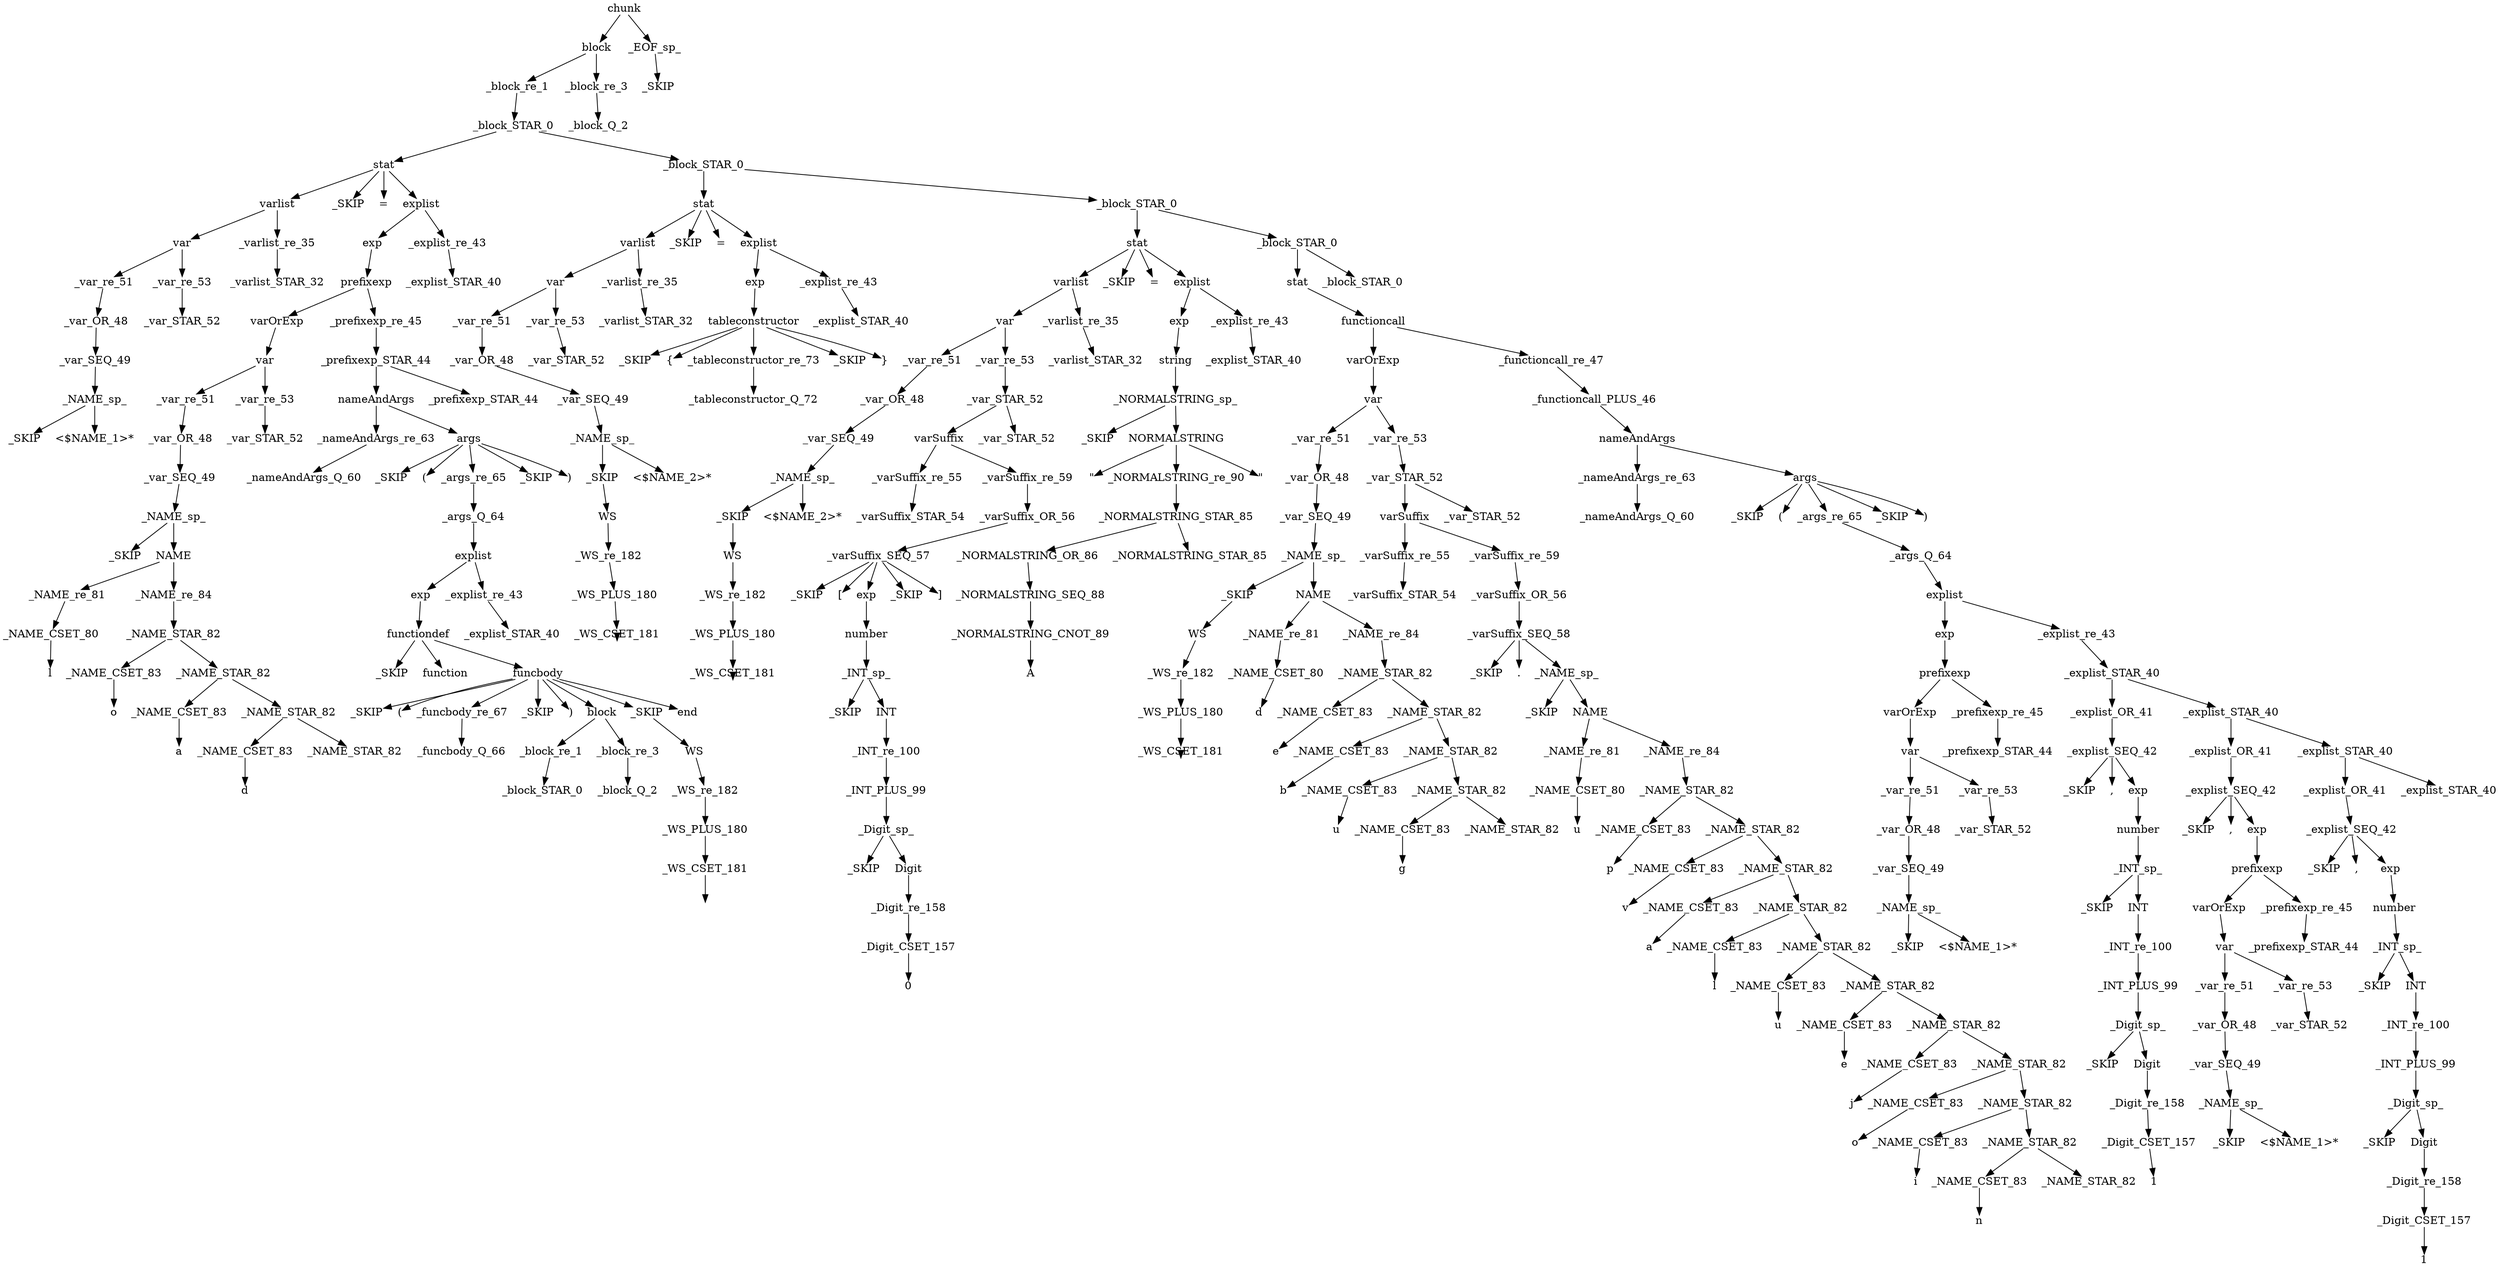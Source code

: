// Derivation Tree
digraph {
	node [shape=plain]
	0 [label=<chunk>]
	0 -> 1
	1 [label=<block>]
	1 -> 2
	2 [label=<_block_re_1>]
	2 -> 3
	3 [label=<_block_STAR_0>]
	3 -> 4
	4 [label=<stat>]
	4 -> 5
	5 [label=<varlist>]
	5 -> 6
	6 [label=<var>]
	6 -> 7
	7 [label=<_var_re_51>]
	7 -> 8
	8 [label=<_var_OR_48>]
	8 -> 9
	9 [label=<_var_SEQ_49>]
	9 -> 10
	10 [label=<_NAME_sp_>]
	10 -> 11
	11 [label=<_SKIP>]
	10 -> 12
	12 [label="<$NAME_1>*"]
	6 -> 13
	13 [label=<_var_re_53>]
	13 -> 14
	14 [label=<_var_STAR_52>]
	5 -> 15
	15 [label=<_varlist_re_35>]
	15 -> 16
	16 [label=<_varlist_STAR_32>]
	4 -> 17
	17 [label=<_SKIP>]
	4 -> 18
	18 [label="="]
	4 -> 19
	19 [label=<explist>]
	19 -> 20
	20 [label=<exp>]
	20 -> 21
	21 [label=<prefixexp>]
	21 -> 22
	22 [label=<varOrExp>]
	22 -> 23
	23 [label=<var>]
	23 -> 24
	24 [label=<_var_re_51>]
	24 -> 25
	25 [label=<_var_OR_48>]
	25 -> 26
	26 [label=<_var_SEQ_49>]
	26 -> 27
	27 [label=<_NAME_sp_>]
	27 -> 28
	28 [label=<_SKIP>]
	27 -> 29
	29 [label=<NAME>]
	29 -> 30
	30 [label=<_NAME_re_81>]
	30 -> 31
	31 [label=<_NAME_CSET_80>]
	31 -> 32
	32 [label=l]
	29 -> 33
	33 [label=<_NAME_re_84>]
	33 -> 34
	34 [label=<_NAME_STAR_82>]
	34 -> 35
	35 [label=<_NAME_CSET_83>]
	35 -> 36
	36 [label=o]
	34 -> 37
	37 [label=<_NAME_STAR_82>]
	37 -> 38
	38 [label=<_NAME_CSET_83>]
	38 -> 39
	39 [label=a]
	37 -> 40
	40 [label=<_NAME_STAR_82>]
	40 -> 41
	41 [label=<_NAME_CSET_83>]
	41 -> 42
	42 [label=d]
	40 -> 43
	43 [label=<_NAME_STAR_82>]
	23 -> 44
	44 [label=<_var_re_53>]
	44 -> 45
	45 [label=<_var_STAR_52>]
	21 -> 46
	46 [label=<_prefixexp_re_45>]
	46 -> 47
	47 [label=<_prefixexp_STAR_44>]
	47 -> 48
	48 [label=<nameAndArgs>]
	48 -> 49
	49 [label=<_nameAndArgs_re_63>]
	49 -> 50
	50 [label=<_nameAndArgs_Q_60>]
	48 -> 51
	51 [label=<args>]
	51 -> 52
	52 [label=<_SKIP>]
	51 -> 53
	53 [label="("]
	51 -> 54
	54 [label=<_args_re_65>]
	54 -> 55
	55 [label=<_args_Q_64>]
	55 -> 56
	56 [label=<explist>]
	56 -> 57
	57 [label=<exp>]
	57 -> 58
	58 [label=<functiondef>]
	58 -> 59
	59 [label=<_SKIP>]
	58 -> 60
	60 [label=function]
	58 -> 61
	61 [label=<funcbody>]
	61 -> 62
	62 [label=<_SKIP>]
	61 -> 63
	63 [label="("]
	61 -> 64
	64 [label=<_funcbody_re_67>]
	64 -> 65
	65 [label=<_funcbody_Q_66>]
	61 -> 66
	66 [label=<_SKIP>]
	61 -> 67
	67 [label=")"]
	61 -> 68
	68 [label=<block>]
	68 -> 69
	69 [label=<_block_re_1>]
	69 -> 70
	70 [label=<_block_STAR_0>]
	68 -> 71
	71 [label=<_block_re_3>]
	71 -> 72
	72 [label=<_block_Q_2>]
	61 -> 73
	73 [label=<_SKIP>]
	73 -> 74
	74 [label=<WS>]
	74 -> 75
	75 [label=<_WS_re_182>]
	75 -> 76
	76 [label=<_WS_PLUS_180>]
	76 -> 77
	77 [label=<_WS_CSET_181>]
	77 -> 78
	78 [label=" "]
	61 -> 79
	79 [label=end]
	56 -> 80
	80 [label=<_explist_re_43>]
	80 -> 81
	81 [label=<_explist_STAR_40>]
	51 -> 82
	82 [label=<_SKIP>]
	51 -> 83
	83 [label=")"]
	47 -> 84
	84 [label=<_prefixexp_STAR_44>]
	19 -> 85
	85 [label=<_explist_re_43>]
	85 -> 86
	86 [label=<_explist_STAR_40>]
	3 -> 87
	87 [label=<_block_STAR_0>]
	87 -> 88
	88 [label=<stat>]
	88 -> 89
	89 [label=<varlist>]
	89 -> 90
	90 [label=<var>]
	90 -> 91
	91 [label=<_var_re_51>]
	91 -> 92
	92 [label=<_var_OR_48>]
	92 -> 93
	93 [label=<_var_SEQ_49>]
	93 -> 94
	94 [label=<_NAME_sp_>]
	94 -> 95
	95 [label=<_SKIP>]
	95 -> 96
	96 [label=<WS>]
	96 -> 97
	97 [label=<_WS_re_182>]
	97 -> 98
	98 [label=<_WS_PLUS_180>]
	98 -> 99
	99 [label=<_WS_CSET_181>]
	99 -> 100
	100 [label="
"]
	94 -> 101
	101 [label="<$NAME_2>*"]
	90 -> 102
	102 [label=<_var_re_53>]
	102 -> 103
	103 [label=<_var_STAR_52>]
	89 -> 104
	104 [label=<_varlist_re_35>]
	104 -> 105
	105 [label=<_varlist_STAR_32>]
	88 -> 106
	106 [label=<_SKIP>]
	88 -> 107
	107 [label="="]
	88 -> 108
	108 [label=<explist>]
	108 -> 109
	109 [label=<exp>]
	109 -> 110
	110 [label=<tableconstructor>]
	110 -> 111
	111 [label=<_SKIP>]
	110 -> 112
	112 [label="{"]
	110 -> 113
	113 [label=<_tableconstructor_re_73>]
	113 -> 114
	114 [label=<_tableconstructor_Q_72>]
	110 -> 115
	115 [label=<_SKIP>]
	110 -> 116
	116 [label="}"]
	108 -> 117
	117 [label=<_explist_re_43>]
	117 -> 118
	118 [label=<_explist_STAR_40>]
	87 -> 119
	119 [label=<_block_STAR_0>]
	119 -> 120
	120 [label=<stat>]
	120 -> 121
	121 [label=<varlist>]
	121 -> 122
	122 [label=<var>]
	122 -> 123
	123 [label=<_var_re_51>]
	123 -> 124
	124 [label=<_var_OR_48>]
	124 -> 125
	125 [label=<_var_SEQ_49>]
	125 -> 126
	126 [label=<_NAME_sp_>]
	126 -> 127
	127 [label=<_SKIP>]
	127 -> 128
	128 [label=<WS>]
	128 -> 129
	129 [label=<_WS_re_182>]
	129 -> 130
	130 [label=<_WS_PLUS_180>]
	130 -> 131
	131 [label=<_WS_CSET_181>]
	131 -> 132
	132 [label="
"]
	126 -> 133
	133 [label="<$NAME_2>*"]
	122 -> 134
	134 [label=<_var_re_53>]
	134 -> 135
	135 [label=<_var_STAR_52>]
	135 -> 136
	136 [label=<varSuffix>]
	136 -> 137
	137 [label=<_varSuffix_re_55>]
	137 -> 138
	138 [label=<_varSuffix_STAR_54>]
	136 -> 139
	139 [label=<_varSuffix_re_59>]
	139 -> 140
	140 [label=<_varSuffix_OR_56>]
	140 -> 141
	141 [label=<_varSuffix_SEQ_57>]
	141 -> 142
	142 [label=<_SKIP>]
	141 -> 143
	143 [label="["]
	141 -> 144
	144 [label=<exp>]
	144 -> 145
	145 [label=<number>]
	145 -> 146
	146 [label=<_INT_sp_>]
	146 -> 147
	147 [label=<_SKIP>]
	146 -> 148
	148 [label=<INT>]
	148 -> 149
	149 [label=<_INT_re_100>]
	149 -> 150
	150 [label=<_INT_PLUS_99>]
	150 -> 151
	151 [label=<_Digit_sp_>]
	151 -> 152
	152 [label=<_SKIP>]
	151 -> 153
	153 [label=<Digit>]
	153 -> 154
	154 [label=<_Digit_re_158>]
	154 -> 155
	155 [label=<_Digit_CSET_157>]
	155 -> 156
	156 [label=0]
	141 -> 157
	157 [label=<_SKIP>]
	141 -> 158
	158 [label="]"]
	135 -> 159
	159 [label=<_var_STAR_52>]
	121 -> 160
	160 [label=<_varlist_re_35>]
	160 -> 161
	161 [label=<_varlist_STAR_32>]
	120 -> 162
	162 [label=<_SKIP>]
	120 -> 163
	163 [label="="]
	120 -> 164
	164 [label=<explist>]
	164 -> 165
	165 [label=<exp>]
	165 -> 166
	166 [label=<string>]
	166 -> 167
	167 [label=<_NORMALSTRING_sp_>]
	167 -> 168
	168 [label=<_SKIP>]
	167 -> 169
	169 [label=<NORMALSTRING>]
	169 -> 170
	170 [label="\""]
	169 -> 171
	171 [label=<_NORMALSTRING_re_90>]
	171 -> 172
	172 [label=<_NORMALSTRING_STAR_85>]
	172 -> 173
	173 [label=<_NORMALSTRING_OR_86>]
	173 -> 174
	174 [label=<_NORMALSTRING_SEQ_88>]
	174 -> 175
	175 [label=<_NORMALSTRING_CNOT_89>]
	175 -> 176
	176 [label=A]
	172 -> 177
	177 [label=<_NORMALSTRING_STAR_85>]
	169 -> 178
	178 [label="\""]
	164 -> 179
	179 [label=<_explist_re_43>]
	179 -> 180
	180 [label=<_explist_STAR_40>]
	119 -> 181
	181 [label=<_block_STAR_0>]
	181 -> 182
	182 [label=<stat>]
	182 -> 183
	183 [label=<functioncall>]
	183 -> 184
	184 [label=<varOrExp>]
	184 -> 185
	185 [label=<var>]
	185 -> 186
	186 [label=<_var_re_51>]
	186 -> 187
	187 [label=<_var_OR_48>]
	187 -> 188
	188 [label=<_var_SEQ_49>]
	188 -> 189
	189 [label=<_NAME_sp_>]
	189 -> 190
	190 [label=<_SKIP>]
	190 -> 191
	191 [label=<WS>]
	191 -> 192
	192 [label=<_WS_re_182>]
	192 -> 193
	193 [label=<_WS_PLUS_180>]
	193 -> 194
	194 [label=<_WS_CSET_181>]
	194 -> 195
	195 [label="
"]
	189 -> 196
	196 [label=<NAME>]
	196 -> 197
	197 [label=<_NAME_re_81>]
	197 -> 198
	198 [label=<_NAME_CSET_80>]
	198 -> 199
	199 [label=d]
	196 -> 200
	200 [label=<_NAME_re_84>]
	200 -> 201
	201 [label=<_NAME_STAR_82>]
	201 -> 202
	202 [label=<_NAME_CSET_83>]
	202 -> 203
	203 [label=e]
	201 -> 204
	204 [label=<_NAME_STAR_82>]
	204 -> 205
	205 [label=<_NAME_CSET_83>]
	205 -> 206
	206 [label=b]
	204 -> 207
	207 [label=<_NAME_STAR_82>]
	207 -> 208
	208 [label=<_NAME_CSET_83>]
	208 -> 209
	209 [label=u]
	207 -> 210
	210 [label=<_NAME_STAR_82>]
	210 -> 211
	211 [label=<_NAME_CSET_83>]
	211 -> 212
	212 [label=g]
	210 -> 213
	213 [label=<_NAME_STAR_82>]
	185 -> 214
	214 [label=<_var_re_53>]
	214 -> 215
	215 [label=<_var_STAR_52>]
	215 -> 216
	216 [label=<varSuffix>]
	216 -> 217
	217 [label=<_varSuffix_re_55>]
	217 -> 218
	218 [label=<_varSuffix_STAR_54>]
	216 -> 219
	219 [label=<_varSuffix_re_59>]
	219 -> 220
	220 [label=<_varSuffix_OR_56>]
	220 -> 221
	221 [label=<_varSuffix_SEQ_58>]
	221 -> 222
	222 [label=<_SKIP>]
	221 -> 223
	223 [label="."]
	221 -> 224
	224 [label=<_NAME_sp_>]
	224 -> 225
	225 [label=<_SKIP>]
	224 -> 226
	226 [label=<NAME>]
	226 -> 227
	227 [label=<_NAME_re_81>]
	227 -> 228
	228 [label=<_NAME_CSET_80>]
	228 -> 229
	229 [label=u]
	226 -> 230
	230 [label=<_NAME_re_84>]
	230 -> 231
	231 [label=<_NAME_STAR_82>]
	231 -> 232
	232 [label=<_NAME_CSET_83>]
	232 -> 233
	233 [label=p]
	231 -> 234
	234 [label=<_NAME_STAR_82>]
	234 -> 235
	235 [label=<_NAME_CSET_83>]
	235 -> 236
	236 [label=v]
	234 -> 237
	237 [label=<_NAME_STAR_82>]
	237 -> 238
	238 [label=<_NAME_CSET_83>]
	238 -> 239
	239 [label=a]
	237 -> 240
	240 [label=<_NAME_STAR_82>]
	240 -> 241
	241 [label=<_NAME_CSET_83>]
	241 -> 242
	242 [label=l]
	240 -> 243
	243 [label=<_NAME_STAR_82>]
	243 -> 244
	244 [label=<_NAME_CSET_83>]
	244 -> 245
	245 [label=u]
	243 -> 246
	246 [label=<_NAME_STAR_82>]
	246 -> 247
	247 [label=<_NAME_CSET_83>]
	247 -> 248
	248 [label=e]
	246 -> 249
	249 [label=<_NAME_STAR_82>]
	249 -> 250
	250 [label=<_NAME_CSET_83>]
	250 -> 251
	251 [label=j]
	249 -> 252
	252 [label=<_NAME_STAR_82>]
	252 -> 253
	253 [label=<_NAME_CSET_83>]
	253 -> 254
	254 [label=o]
	252 -> 255
	255 [label=<_NAME_STAR_82>]
	255 -> 256
	256 [label=<_NAME_CSET_83>]
	256 -> 257
	257 [label=i]
	255 -> 258
	258 [label=<_NAME_STAR_82>]
	258 -> 259
	259 [label=<_NAME_CSET_83>]
	259 -> 260
	260 [label=n]
	258 -> 261
	261 [label=<_NAME_STAR_82>]
	215 -> 262
	262 [label=<_var_STAR_52>]
	183 -> 263
	263 [label=<_functioncall_re_47>]
	263 -> 264
	264 [label=<_functioncall_PLUS_46>]
	264 -> 265
	265 [label=<nameAndArgs>]
	265 -> 266
	266 [label=<_nameAndArgs_re_63>]
	266 -> 267
	267 [label=<_nameAndArgs_Q_60>]
	265 -> 268
	268 [label=<args>]
	268 -> 269
	269 [label=<_SKIP>]
	268 -> 270
	270 [label="("]
	268 -> 271
	271 [label=<_args_re_65>]
	271 -> 272
	272 [label=<_args_Q_64>]
	272 -> 273
	273 [label=<explist>]
	273 -> 274
	274 [label=<exp>]
	274 -> 275
	275 [label=<prefixexp>]
	275 -> 276
	276 [label=<varOrExp>]
	276 -> 277
	277 [label=<var>]
	277 -> 278
	278 [label=<_var_re_51>]
	278 -> 279
	279 [label=<_var_OR_48>]
	279 -> 280
	280 [label=<_var_SEQ_49>]
	280 -> 281
	281 [label=<_NAME_sp_>]
	281 -> 282
	282 [label=<_SKIP>]
	281 -> 283
	283 [label="<$NAME_1>*"]
	277 -> 284
	284 [label=<_var_re_53>]
	284 -> 285
	285 [label=<_var_STAR_52>]
	275 -> 286
	286 [label=<_prefixexp_re_45>]
	286 -> 287
	287 [label=<_prefixexp_STAR_44>]
	273 -> 288
	288 [label=<_explist_re_43>]
	288 -> 289
	289 [label=<_explist_STAR_40>]
	289 -> 290
	290 [label=<_explist_OR_41>]
	290 -> 291
	291 [label=<_explist_SEQ_42>]
	291 -> 292
	292 [label=<_SKIP>]
	291 -> 293
	293 [label=","]
	291 -> 294
	294 [label=<exp>]
	294 -> 295
	295 [label=<number>]
	295 -> 296
	296 [label=<_INT_sp_>]
	296 -> 297
	297 [label=<_SKIP>]
	296 -> 298
	298 [label=<INT>]
	298 -> 299
	299 [label=<_INT_re_100>]
	299 -> 300
	300 [label=<_INT_PLUS_99>]
	300 -> 301
	301 [label=<_Digit_sp_>]
	301 -> 302
	302 [label=<_SKIP>]
	301 -> 303
	303 [label=<Digit>]
	303 -> 304
	304 [label=<_Digit_re_158>]
	304 -> 305
	305 [label=<_Digit_CSET_157>]
	305 -> 306
	306 [label=1]
	289 -> 307
	307 [label=<_explist_STAR_40>]
	307 -> 308
	308 [label=<_explist_OR_41>]
	308 -> 309
	309 [label=<_explist_SEQ_42>]
	309 -> 310
	310 [label=<_SKIP>]
	309 -> 311
	311 [label=","]
	309 -> 312
	312 [label=<exp>]
	312 -> 313
	313 [label=<prefixexp>]
	313 -> 314
	314 [label=<varOrExp>]
	314 -> 315
	315 [label=<var>]
	315 -> 316
	316 [label=<_var_re_51>]
	316 -> 317
	317 [label=<_var_OR_48>]
	317 -> 318
	318 [label=<_var_SEQ_49>]
	318 -> 319
	319 [label=<_NAME_sp_>]
	319 -> 320
	320 [label=<_SKIP>]
	319 -> 321
	321 [label="<$NAME_1>*"]
	315 -> 322
	322 [label=<_var_re_53>]
	322 -> 323
	323 [label=<_var_STAR_52>]
	313 -> 324
	324 [label=<_prefixexp_re_45>]
	324 -> 325
	325 [label=<_prefixexp_STAR_44>]
	307 -> 326
	326 [label=<_explist_STAR_40>]
	326 -> 327
	327 [label=<_explist_OR_41>]
	327 -> 328
	328 [label=<_explist_SEQ_42>]
	328 -> 329
	329 [label=<_SKIP>]
	328 -> 330
	330 [label=","]
	328 -> 331
	331 [label=<exp>]
	331 -> 332
	332 [label=<number>]
	332 -> 333
	333 [label=<_INT_sp_>]
	333 -> 334
	334 [label=<_SKIP>]
	333 -> 335
	335 [label=<INT>]
	335 -> 336
	336 [label=<_INT_re_100>]
	336 -> 337
	337 [label=<_INT_PLUS_99>]
	337 -> 338
	338 [label=<_Digit_sp_>]
	338 -> 339
	339 [label=<_SKIP>]
	338 -> 340
	340 [label=<Digit>]
	340 -> 341
	341 [label=<_Digit_re_158>]
	341 -> 342
	342 [label=<_Digit_CSET_157>]
	342 -> 343
	343 [label=1]
	326 -> 344
	344 [label=<_explist_STAR_40>]
	268 -> 345
	345 [label=<_SKIP>]
	268 -> 346
	346 [label=")"]
	181 -> 347
	347 [label=<_block_STAR_0>]
	1 -> 348
	348 [label=<_block_re_3>]
	348 -> 349
	349 [label=<_block_Q_2>]
	0 -> 350
	350 [label=<_EOF_sp_>]
	350 -> 351
	351 [label=<_SKIP>]
}
